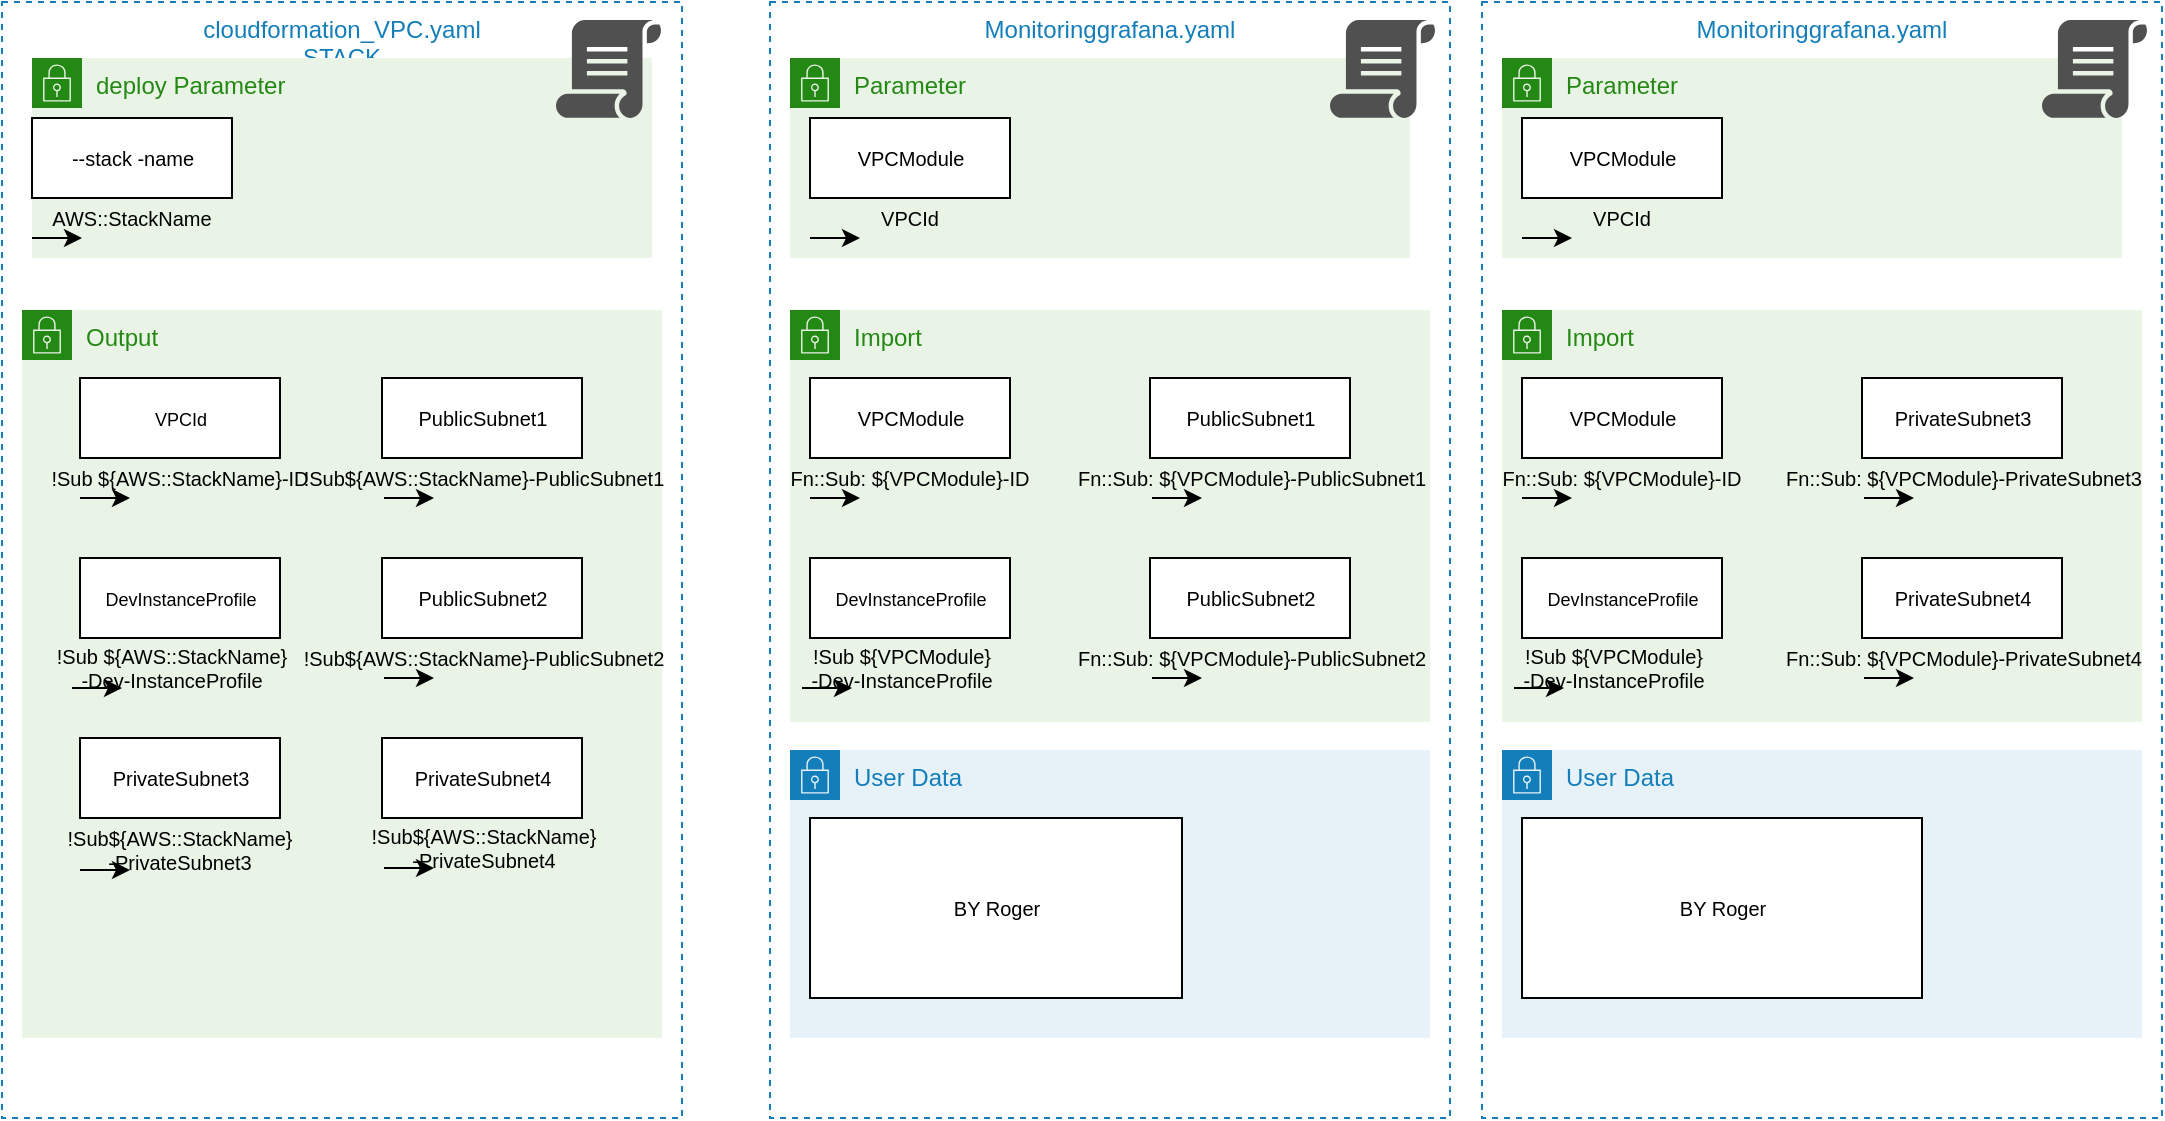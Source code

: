 <mxfile version="20.7.4" type="device"><diagram id="Kg7eVeCFFDvu2qt8E3HJ" name="Page-1"><mxGraphModel dx="3774" dy="2296" grid="1" gridSize="10" guides="1" tooltips="1" connect="1" arrows="1" fold="1" page="1" pageScale="1" pageWidth="850" pageHeight="1100" math="0" shadow="0"><root><mxCell id="0"/><mxCell id="1" parent="0"/><mxCell id="0T92ncGAKTxBt72sAraR-34" value="Monitoringgrafana.yaml" style="strokeColor=#147EBA;dashed=1;verticalAlign=top;fontStyle=0;fontColor=#147EBA;" parent="1" vertex="1"><mxGeometry x="-1076" y="-898" width="340" height="558" as="geometry"/></mxCell><mxCell id="hWI2fWbZdOMJl7UMo9Sq-13" value="Parameter" style="points=[[0,0],[0.25,0],[0.5,0],[0.75,0],[1,0],[1,0.25],[1,0.5],[1,0.75],[1,1],[0.75,1],[0.5,1],[0.25,1],[0,1],[0,0.75],[0,0.5],[0,0.25]];outlineConnect=0;gradientColor=none;html=1;whiteSpace=wrap;fontSize=12;fontStyle=0;shape=mxgraph.aws4.group;grIcon=mxgraph.aws4.group_security_group;grStroke=0;strokeColor=#248814;fillColor=#E9F3E6;verticalAlign=top;align=left;spacingLeft=30;fontColor=#248814;dashed=0;shadow=0;" vertex="1" parent="1"><mxGeometry x="-1066" y="-870" width="310" height="100" as="geometry"/></mxCell><mxCell id="0T92ncGAKTxBt72sAraR-2" value="cloudformation_VPC.yaml&#10;STACK" style="strokeColor=#147EBA;dashed=1;verticalAlign=top;fontStyle=0;fontColor=#147EBA;" parent="1" vertex="1"><mxGeometry x="-1460" y="-898" width="340" height="558" as="geometry"/></mxCell><mxCell id="0T92ncGAKTxBt72sAraR-4" value="Output" style="points=[[0,0],[0.25,0],[0.5,0],[0.75,0],[1,0],[1,0.25],[1,0.5],[1,0.75],[1,1],[0.75,1],[0.5,1],[0.25,1],[0,1],[0,0.75],[0,0.5],[0,0.25]];outlineConnect=0;gradientColor=none;html=1;whiteSpace=wrap;fontSize=12;fontStyle=0;shape=mxgraph.aws4.group;grIcon=mxgraph.aws4.group_security_group;grStroke=0;strokeColor=#248814;fillColor=#E9F3E6;verticalAlign=top;align=left;spacingLeft=30;fontColor=#248814;dashed=0;" parent="1" vertex="1"><mxGeometry x="-1450" y="-744" width="320" height="364" as="geometry"/></mxCell><mxCell id="0T92ncGAKTxBt72sAraR-7" value="User Data" style="points=[[0,0],[0.25,0],[0.5,0],[0.75,0],[1,0],[1,0.25],[1,0.5],[1,0.75],[1,1],[0.75,1],[0.5,1],[0.25,1],[0,1],[0,0.75],[0,0.5],[0,0.25]];outlineConnect=0;gradientColor=none;html=1;whiteSpace=wrap;fontSize=12;fontStyle=0;shape=mxgraph.aws4.group;grIcon=mxgraph.aws4.group_security_group;grStroke=0;strokeColor=#147EBA;fillColor=#E6F2F8;verticalAlign=top;align=left;spacingLeft=30;fontColor=#147EBA;dashed=0;" parent="1" vertex="1"><mxGeometry x="-1066" y="-524" width="320" height="144" as="geometry"/></mxCell><mxCell id="0T92ncGAKTxBt72sAraR-5" value="Import" style="points=[[0,0],[0.25,0],[0.5,0],[0.75,0],[1,0],[1,0.25],[1,0.5],[1,0.75],[1,1],[0.75,1],[0.5,1],[0.25,1],[0,1],[0,0.75],[0,0.5],[0,0.25]];outlineConnect=0;gradientColor=none;html=1;whiteSpace=wrap;fontSize=12;fontStyle=0;shape=mxgraph.aws4.group;grIcon=mxgraph.aws4.group_security_group;grStroke=0;strokeColor=#248814;fillColor=#E9F3E6;verticalAlign=top;align=left;spacingLeft=30;fontColor=#248814;dashed=0;shadow=0;" parent="1" vertex="1"><mxGeometry x="-1066" y="-744" width="320" height="206" as="geometry"/></mxCell><mxCell id="0T92ncGAKTxBt72sAraR-39" value="&lt;font style=&quot;font-size: 9px;&quot;&gt;DevInstanceProfile&lt;/font&gt;" style="html=1;align=center;verticalAlign=middle;rounded=0;absoluteArcSize=1;arcSize=10;dashed=0;" parent="1" vertex="1"><mxGeometry x="-1421" y="-620" width="100" height="40" as="geometry"/></mxCell><mxCell id="0T92ncGAKTxBt72sAraR-40" value="!Sub ${AWS::StackName}&#10;-Dev-InstanceProfile" style="text;verticalAlign=middle;align=center;fontSize=10;" parent="0T92ncGAKTxBt72sAraR-39" vertex="1"><mxGeometry x="-4" y="45" width="100" height="20" as="geometry"/></mxCell><mxCell id="0T92ncGAKTxBt72sAraR-41" style="edgeStyle=orthogonalEdgeStyle;rounded=0;orthogonalLoop=1;jettySize=auto;html=1;exitX=0;exitY=1;exitDx=0;exitDy=0;entryX=0.25;entryY=1;entryDx=0;entryDy=0;fontSize=9;" parent="0T92ncGAKTxBt72sAraR-39" source="0T92ncGAKTxBt72sAraR-40" target="0T92ncGAKTxBt72sAraR-40" edge="1"><mxGeometry relative="1" as="geometry"/></mxCell><mxCell id="hWI2fWbZdOMJl7UMo9Sq-1" value="" style="sketch=0;pointerEvents=1;shadow=0;dashed=0;html=1;strokeColor=none;fillColor=#505050;labelPosition=center;verticalLabelPosition=bottom;verticalAlign=top;outlineConnect=0;align=center;shape=mxgraph.office.concepts.script;" vertex="1" parent="1"><mxGeometry x="-796" y="-889" width="53" height="49" as="geometry"/></mxCell><mxCell id="hWI2fWbZdOMJl7UMo9Sq-7" value="&lt;font size=&quot;1&quot;&gt;VPCModule&lt;/font&gt;" style="html=1;align=center;verticalAlign=middle;rounded=0;absoluteArcSize=1;arcSize=10;dashed=0;" vertex="1" parent="1"><mxGeometry x="-1056" y="-710" width="100" height="40" as="geometry"/></mxCell><mxCell id="hWI2fWbZdOMJl7UMo9Sq-8" value="Fn::Sub: ${VPCModule}-ID" style="text;verticalAlign=middle;align=center;fontSize=10;" vertex="1" parent="hWI2fWbZdOMJl7UMo9Sq-7"><mxGeometry y="40" width="100" height="20" as="geometry"/></mxCell><mxCell id="hWI2fWbZdOMJl7UMo9Sq-9" style="edgeStyle=orthogonalEdgeStyle;rounded=0;orthogonalLoop=1;jettySize=auto;html=1;exitX=0;exitY=1;exitDx=0;exitDy=0;entryX=0.25;entryY=1;entryDx=0;entryDy=0;fontSize=9;" edge="1" parent="hWI2fWbZdOMJl7UMo9Sq-7" source="hWI2fWbZdOMJl7UMo9Sq-8" target="hWI2fWbZdOMJl7UMo9Sq-8"><mxGeometry relative="1" as="geometry"/></mxCell><mxCell id="hWI2fWbZdOMJl7UMo9Sq-10" value="&lt;font size=&quot;1&quot;&gt;VPCModule&lt;/font&gt;" style="html=1;align=center;verticalAlign=middle;rounded=0;absoluteArcSize=1;arcSize=10;dashed=0;" vertex="1" parent="1"><mxGeometry x="-1056" y="-840" width="100" height="40" as="geometry"/></mxCell><mxCell id="hWI2fWbZdOMJl7UMo9Sq-11" value="VPCId" style="text;verticalAlign=middle;align=center;fontSize=10;" vertex="1" parent="hWI2fWbZdOMJl7UMo9Sq-10"><mxGeometry y="40" width="100" height="20" as="geometry"/></mxCell><mxCell id="hWI2fWbZdOMJl7UMo9Sq-12" style="edgeStyle=orthogonalEdgeStyle;rounded=0;orthogonalLoop=1;jettySize=auto;html=1;exitX=0;exitY=1;exitDx=0;exitDy=0;entryX=0.25;entryY=1;entryDx=0;entryDy=0;fontSize=9;" edge="1" parent="hWI2fWbZdOMJl7UMo9Sq-10" source="hWI2fWbZdOMJl7UMo9Sq-11" target="hWI2fWbZdOMJl7UMo9Sq-11"><mxGeometry relative="1" as="geometry"/></mxCell><mxCell id="hWI2fWbZdOMJl7UMo9Sq-15" value="&lt;font size=&quot;1&quot;&gt;PublicSubnet1&lt;/font&gt;" style="html=1;align=center;verticalAlign=middle;rounded=0;absoluteArcSize=1;arcSize=10;dashed=0;" vertex="1" parent="1"><mxGeometry x="-1270" y="-710" width="100" height="40" as="geometry"/></mxCell><mxCell id="hWI2fWbZdOMJl7UMo9Sq-16" value="!Sub${AWS::StackName}-PublicSubnet1" style="text;verticalAlign=middle;align=center;fontSize=10;" vertex="1" parent="hWI2fWbZdOMJl7UMo9Sq-15"><mxGeometry x="1" y="40" width="100" height="20" as="geometry"/></mxCell><mxCell id="hWI2fWbZdOMJl7UMo9Sq-17" style="edgeStyle=orthogonalEdgeStyle;rounded=0;orthogonalLoop=1;jettySize=auto;html=1;exitX=0;exitY=1;exitDx=0;exitDy=0;entryX=0.25;entryY=1;entryDx=0;entryDy=0;fontSize=9;" edge="1" parent="hWI2fWbZdOMJl7UMo9Sq-15" source="hWI2fWbZdOMJl7UMo9Sq-16" target="hWI2fWbZdOMJl7UMo9Sq-16"><mxGeometry relative="1" as="geometry"/></mxCell><mxCell id="hWI2fWbZdOMJl7UMo9Sq-19" value="&lt;font size=&quot;1&quot;&gt;PublicSubnet1&lt;/font&gt;" style="html=1;align=center;verticalAlign=middle;rounded=0;absoluteArcSize=1;arcSize=10;dashed=0;" vertex="1" parent="1"><mxGeometry x="-886" y="-710" width="100" height="40" as="geometry"/></mxCell><mxCell id="hWI2fWbZdOMJl7UMo9Sq-20" value="Fn::Sub: ${VPCModule}-PublicSubnet1" style="text;verticalAlign=middle;align=center;fontSize=10;" vertex="1" parent="hWI2fWbZdOMJl7UMo9Sq-19"><mxGeometry x="1" y="40" width="100" height="20" as="geometry"/></mxCell><mxCell id="hWI2fWbZdOMJl7UMo9Sq-21" style="edgeStyle=orthogonalEdgeStyle;rounded=0;orthogonalLoop=1;jettySize=auto;html=1;exitX=0;exitY=1;exitDx=0;exitDy=0;entryX=0.25;entryY=1;entryDx=0;entryDy=0;fontSize=9;" edge="1" parent="hWI2fWbZdOMJl7UMo9Sq-19" source="hWI2fWbZdOMJl7UMo9Sq-20" target="hWI2fWbZdOMJl7UMo9Sq-20"><mxGeometry relative="1" as="geometry"/></mxCell><mxCell id="hWI2fWbZdOMJl7UMo9Sq-23" value="&lt;font size=&quot;1&quot;&gt;PublicSubnet2&lt;/font&gt;" style="html=1;align=center;verticalAlign=middle;rounded=0;absoluteArcSize=1;arcSize=10;dashed=0;" vertex="1" parent="1"><mxGeometry x="-886" y="-620" width="100" height="40" as="geometry"/></mxCell><mxCell id="hWI2fWbZdOMJl7UMo9Sq-24" value="Fn::Sub: ${VPCModule}-PublicSubnet2" style="text;verticalAlign=middle;align=center;fontSize=10;" vertex="1" parent="hWI2fWbZdOMJl7UMo9Sq-23"><mxGeometry x="1" y="40" width="100" height="20" as="geometry"/></mxCell><mxCell id="hWI2fWbZdOMJl7UMo9Sq-25" style="edgeStyle=orthogonalEdgeStyle;rounded=0;orthogonalLoop=1;jettySize=auto;html=1;exitX=0;exitY=1;exitDx=0;exitDy=0;entryX=0.25;entryY=1;entryDx=0;entryDy=0;fontSize=9;" edge="1" parent="hWI2fWbZdOMJl7UMo9Sq-23" source="hWI2fWbZdOMJl7UMo9Sq-24" target="hWI2fWbZdOMJl7UMo9Sq-24"><mxGeometry relative="1" as="geometry"/></mxCell><mxCell id="hWI2fWbZdOMJl7UMo9Sq-26" value="&lt;font size=&quot;1&quot;&gt;PublicSubnet2&lt;/font&gt;" style="html=1;align=center;verticalAlign=middle;rounded=0;absoluteArcSize=1;arcSize=10;dashed=0;" vertex="1" parent="1"><mxGeometry x="-1270" y="-620" width="100" height="40" as="geometry"/></mxCell><mxCell id="hWI2fWbZdOMJl7UMo9Sq-27" value="!Sub${AWS::StackName}-PublicSubnet2" style="text;verticalAlign=middle;align=center;fontSize=10;" vertex="1" parent="hWI2fWbZdOMJl7UMo9Sq-26"><mxGeometry x="1" y="40" width="100" height="20" as="geometry"/></mxCell><mxCell id="hWI2fWbZdOMJl7UMo9Sq-28" style="edgeStyle=orthogonalEdgeStyle;rounded=0;orthogonalLoop=1;jettySize=auto;html=1;exitX=0;exitY=1;exitDx=0;exitDy=0;entryX=0.25;entryY=1;entryDx=0;entryDy=0;fontSize=9;" edge="1" parent="hWI2fWbZdOMJl7UMo9Sq-26" source="hWI2fWbZdOMJl7UMo9Sq-27" target="hWI2fWbZdOMJl7UMo9Sq-27"><mxGeometry relative="1" as="geometry"/></mxCell><mxCell id="hWI2fWbZdOMJl7UMo9Sq-31" value="&lt;font style=&quot;font-size: 9px;&quot;&gt;VPCId&lt;/font&gt;" style="html=1;align=center;verticalAlign=middle;rounded=0;absoluteArcSize=1;arcSize=10;dashed=0;" vertex="1" parent="1"><mxGeometry x="-1421" y="-710" width="100" height="40" as="geometry"/></mxCell><mxCell id="hWI2fWbZdOMJl7UMo9Sq-32" value="!Sub ${AWS::StackName}-ID" style="text;verticalAlign=middle;align=center;fontSize=10;" vertex="1" parent="hWI2fWbZdOMJl7UMo9Sq-31"><mxGeometry y="40" width="100" height="20" as="geometry"/></mxCell><mxCell id="hWI2fWbZdOMJl7UMo9Sq-33" style="edgeStyle=orthogonalEdgeStyle;rounded=0;orthogonalLoop=1;jettySize=auto;html=1;exitX=0;exitY=1;exitDx=0;exitDy=0;entryX=0.25;entryY=1;entryDx=0;entryDy=0;fontSize=9;" edge="1" parent="hWI2fWbZdOMJl7UMo9Sq-31" source="hWI2fWbZdOMJl7UMo9Sq-32" target="hWI2fWbZdOMJl7UMo9Sq-32"><mxGeometry relative="1" as="geometry"/></mxCell><mxCell id="hWI2fWbZdOMJl7UMo9Sq-34" value="&lt;font style=&quot;font-size: 9px;&quot;&gt;DevInstanceProfile&lt;/font&gt;" style="html=1;align=center;verticalAlign=middle;rounded=0;absoluteArcSize=1;arcSize=10;dashed=0;" vertex="1" parent="1"><mxGeometry x="-1056" y="-620" width="100" height="40" as="geometry"/></mxCell><mxCell id="hWI2fWbZdOMJl7UMo9Sq-35" value="!Sub ${VPCModule}&#10;-Dev-InstanceProfile" style="text;verticalAlign=middle;align=center;fontSize=10;" vertex="1" parent="hWI2fWbZdOMJl7UMo9Sq-34"><mxGeometry x="-4" y="45" width="100" height="20" as="geometry"/></mxCell><mxCell id="hWI2fWbZdOMJl7UMo9Sq-36" style="edgeStyle=orthogonalEdgeStyle;rounded=0;orthogonalLoop=1;jettySize=auto;html=1;exitX=0;exitY=1;exitDx=0;exitDy=0;entryX=0.25;entryY=1;entryDx=0;entryDy=0;fontSize=9;" edge="1" parent="hWI2fWbZdOMJl7UMo9Sq-34" source="hWI2fWbZdOMJl7UMo9Sq-35" target="hWI2fWbZdOMJl7UMo9Sq-35"><mxGeometry relative="1" as="geometry"/></mxCell><mxCell id="hWI2fWbZdOMJl7UMo9Sq-38" value="deploy Parameter" style="points=[[0,0],[0.25,0],[0.5,0],[0.75,0],[1,0],[1,0.25],[1,0.5],[1,0.75],[1,1],[0.75,1],[0.5,1],[0.25,1],[0,1],[0,0.75],[0,0.5],[0,0.25]];outlineConnect=0;gradientColor=none;html=1;whiteSpace=wrap;fontSize=12;fontStyle=0;shape=mxgraph.aws4.group;grIcon=mxgraph.aws4.group_security_group;grStroke=0;strokeColor=#248814;fillColor=#E9F3E6;verticalAlign=top;align=left;spacingLeft=30;fontColor=#248814;dashed=0;shadow=0;" vertex="1" parent="1"><mxGeometry x="-1445" y="-870" width="310" height="100" as="geometry"/></mxCell><mxCell id="hWI2fWbZdOMJl7UMo9Sq-39" value="&lt;font size=&quot;1&quot;&gt;--stack -name&lt;/font&gt;" style="html=1;align=center;verticalAlign=middle;rounded=0;absoluteArcSize=1;arcSize=10;dashed=0;" vertex="1" parent="1"><mxGeometry x="-1445" y="-840" width="100" height="40" as="geometry"/></mxCell><mxCell id="hWI2fWbZdOMJl7UMo9Sq-40" value="AWS::StackName" style="text;verticalAlign=middle;align=center;fontSize=10;" vertex="1" parent="hWI2fWbZdOMJl7UMo9Sq-39"><mxGeometry y="40" width="100" height="20" as="geometry"/></mxCell><mxCell id="hWI2fWbZdOMJl7UMo9Sq-41" style="edgeStyle=orthogonalEdgeStyle;rounded=0;orthogonalLoop=1;jettySize=auto;html=1;exitX=0;exitY=1;exitDx=0;exitDy=0;entryX=0.25;entryY=1;entryDx=0;entryDy=0;fontSize=9;" edge="1" parent="hWI2fWbZdOMJl7UMo9Sq-39" source="hWI2fWbZdOMJl7UMo9Sq-40" target="hWI2fWbZdOMJl7UMo9Sq-40"><mxGeometry relative="1" as="geometry"/></mxCell><mxCell id="hWI2fWbZdOMJl7UMo9Sq-42" value="&lt;font size=&quot;1&quot;&gt;BY Roger&lt;/font&gt;" style="html=1;align=center;verticalAlign=middle;rounded=0;absoluteArcSize=1;arcSize=10;dashed=0;" vertex="1" parent="1"><mxGeometry x="-1056" y="-490" width="186" height="90" as="geometry"/></mxCell><mxCell id="hWI2fWbZdOMJl7UMo9Sq-46" value="" style="sketch=0;pointerEvents=1;shadow=0;dashed=0;html=1;strokeColor=none;fillColor=#505050;labelPosition=center;verticalLabelPosition=bottom;verticalAlign=top;outlineConnect=0;align=center;shape=mxgraph.office.concepts.script;" vertex="1" parent="1"><mxGeometry x="-1183" y="-889" width="53" height="49" as="geometry"/></mxCell><mxCell id="hWI2fWbZdOMJl7UMo9Sq-47" value="Monitoringgrafana.yaml" style="strokeColor=#147EBA;dashed=1;verticalAlign=top;fontStyle=0;fontColor=#147EBA;" vertex="1" parent="1"><mxGeometry x="-720" y="-898" width="340" height="558" as="geometry"/></mxCell><mxCell id="hWI2fWbZdOMJl7UMo9Sq-48" value="Parameter" style="points=[[0,0],[0.25,0],[0.5,0],[0.75,0],[1,0],[1,0.25],[1,0.5],[1,0.75],[1,1],[0.75,1],[0.5,1],[0.25,1],[0,1],[0,0.75],[0,0.5],[0,0.25]];outlineConnect=0;gradientColor=none;html=1;whiteSpace=wrap;fontSize=12;fontStyle=0;shape=mxgraph.aws4.group;grIcon=mxgraph.aws4.group_security_group;grStroke=0;strokeColor=#248814;fillColor=#E9F3E6;verticalAlign=top;align=left;spacingLeft=30;fontColor=#248814;dashed=0;shadow=0;" vertex="1" parent="1"><mxGeometry x="-710" y="-870" width="310" height="100" as="geometry"/></mxCell><mxCell id="hWI2fWbZdOMJl7UMo9Sq-49" value="User Data" style="points=[[0,0],[0.25,0],[0.5,0],[0.75,0],[1,0],[1,0.25],[1,0.5],[1,0.75],[1,1],[0.75,1],[0.5,1],[0.25,1],[0,1],[0,0.75],[0,0.5],[0,0.25]];outlineConnect=0;gradientColor=none;html=1;whiteSpace=wrap;fontSize=12;fontStyle=0;shape=mxgraph.aws4.group;grIcon=mxgraph.aws4.group_security_group;grStroke=0;strokeColor=#147EBA;fillColor=#E6F2F8;verticalAlign=top;align=left;spacingLeft=30;fontColor=#147EBA;dashed=0;" vertex="1" parent="1"><mxGeometry x="-710" y="-524" width="320" height="144" as="geometry"/></mxCell><mxCell id="hWI2fWbZdOMJl7UMo9Sq-50" value="Import" style="points=[[0,0],[0.25,0],[0.5,0],[0.75,0],[1,0],[1,0.25],[1,0.5],[1,0.75],[1,1],[0.75,1],[0.5,1],[0.25,1],[0,1],[0,0.75],[0,0.5],[0,0.25]];outlineConnect=0;gradientColor=none;html=1;whiteSpace=wrap;fontSize=12;fontStyle=0;shape=mxgraph.aws4.group;grIcon=mxgraph.aws4.group_security_group;grStroke=0;strokeColor=#248814;fillColor=#E9F3E6;verticalAlign=top;align=left;spacingLeft=30;fontColor=#248814;dashed=0;shadow=0;" vertex="1" parent="1"><mxGeometry x="-710" y="-744" width="320" height="206" as="geometry"/></mxCell><mxCell id="hWI2fWbZdOMJl7UMo9Sq-51" value="" style="sketch=0;pointerEvents=1;shadow=0;dashed=0;html=1;strokeColor=none;fillColor=#505050;labelPosition=center;verticalLabelPosition=bottom;verticalAlign=top;outlineConnect=0;align=center;shape=mxgraph.office.concepts.script;" vertex="1" parent="1"><mxGeometry x="-440" y="-889" width="53" height="49" as="geometry"/></mxCell><mxCell id="hWI2fWbZdOMJl7UMo9Sq-52" value="&lt;font size=&quot;1&quot;&gt;VPCModule&lt;/font&gt;" style="html=1;align=center;verticalAlign=middle;rounded=0;absoluteArcSize=1;arcSize=10;dashed=0;" vertex="1" parent="1"><mxGeometry x="-700" y="-710" width="100" height="40" as="geometry"/></mxCell><mxCell id="hWI2fWbZdOMJl7UMo9Sq-53" value="Fn::Sub: ${VPCModule}-ID" style="text;verticalAlign=middle;align=center;fontSize=10;" vertex="1" parent="hWI2fWbZdOMJl7UMo9Sq-52"><mxGeometry y="40" width="100" height="20" as="geometry"/></mxCell><mxCell id="hWI2fWbZdOMJl7UMo9Sq-54" style="edgeStyle=orthogonalEdgeStyle;rounded=0;orthogonalLoop=1;jettySize=auto;html=1;exitX=0;exitY=1;exitDx=0;exitDy=0;entryX=0.25;entryY=1;entryDx=0;entryDy=0;fontSize=9;" edge="1" parent="hWI2fWbZdOMJl7UMo9Sq-52" source="hWI2fWbZdOMJl7UMo9Sq-53" target="hWI2fWbZdOMJl7UMo9Sq-53"><mxGeometry relative="1" as="geometry"/></mxCell><mxCell id="hWI2fWbZdOMJl7UMo9Sq-55" value="&lt;font size=&quot;1&quot;&gt;VPCModule&lt;/font&gt;" style="html=1;align=center;verticalAlign=middle;rounded=0;absoluteArcSize=1;arcSize=10;dashed=0;" vertex="1" parent="1"><mxGeometry x="-700" y="-840" width="100" height="40" as="geometry"/></mxCell><mxCell id="hWI2fWbZdOMJl7UMo9Sq-56" value="VPCId" style="text;verticalAlign=middle;align=center;fontSize=10;" vertex="1" parent="hWI2fWbZdOMJl7UMo9Sq-55"><mxGeometry y="40" width="100" height="20" as="geometry"/></mxCell><mxCell id="hWI2fWbZdOMJl7UMo9Sq-57" style="edgeStyle=orthogonalEdgeStyle;rounded=0;orthogonalLoop=1;jettySize=auto;html=1;exitX=0;exitY=1;exitDx=0;exitDy=0;entryX=0.25;entryY=1;entryDx=0;entryDy=0;fontSize=9;" edge="1" parent="hWI2fWbZdOMJl7UMo9Sq-55" source="hWI2fWbZdOMJl7UMo9Sq-56" target="hWI2fWbZdOMJl7UMo9Sq-56"><mxGeometry relative="1" as="geometry"/></mxCell><mxCell id="hWI2fWbZdOMJl7UMo9Sq-58" value="&lt;font size=&quot;1&quot;&gt;PrivateSubnet3&lt;/font&gt;" style="html=1;align=center;verticalAlign=middle;rounded=0;absoluteArcSize=1;arcSize=10;dashed=0;" vertex="1" parent="1"><mxGeometry x="-530" y="-710" width="100" height="40" as="geometry"/></mxCell><mxCell id="hWI2fWbZdOMJl7UMo9Sq-59" value="Fn::Sub: ${VPCModule}-PrivateSubnet3" style="text;verticalAlign=middle;align=center;fontSize=10;" vertex="1" parent="hWI2fWbZdOMJl7UMo9Sq-58"><mxGeometry x="1" y="40" width="100" height="20" as="geometry"/></mxCell><mxCell id="hWI2fWbZdOMJl7UMo9Sq-60" style="edgeStyle=orthogonalEdgeStyle;rounded=0;orthogonalLoop=1;jettySize=auto;html=1;exitX=0;exitY=1;exitDx=0;exitDy=0;entryX=0.25;entryY=1;entryDx=0;entryDy=0;fontSize=9;" edge="1" parent="hWI2fWbZdOMJl7UMo9Sq-58" source="hWI2fWbZdOMJl7UMo9Sq-59" target="hWI2fWbZdOMJl7UMo9Sq-59"><mxGeometry relative="1" as="geometry"/></mxCell><mxCell id="hWI2fWbZdOMJl7UMo9Sq-61" value="&lt;font size=&quot;1&quot;&gt;PrivateSubnet4&lt;/font&gt;" style="html=1;align=center;verticalAlign=middle;rounded=0;absoluteArcSize=1;arcSize=10;dashed=0;" vertex="1" parent="1"><mxGeometry x="-530" y="-620" width="100" height="40" as="geometry"/></mxCell><mxCell id="hWI2fWbZdOMJl7UMo9Sq-62" value="Fn::Sub: ${VPCModule}-PrivateSubnet4" style="text;verticalAlign=middle;align=center;fontSize=10;" vertex="1" parent="hWI2fWbZdOMJl7UMo9Sq-61"><mxGeometry x="1" y="40" width="100" height="20" as="geometry"/></mxCell><mxCell id="hWI2fWbZdOMJl7UMo9Sq-63" style="edgeStyle=orthogonalEdgeStyle;rounded=0;orthogonalLoop=1;jettySize=auto;html=1;exitX=0;exitY=1;exitDx=0;exitDy=0;entryX=0.25;entryY=1;entryDx=0;entryDy=0;fontSize=9;" edge="1" parent="hWI2fWbZdOMJl7UMo9Sq-61" source="hWI2fWbZdOMJl7UMo9Sq-62" target="hWI2fWbZdOMJl7UMo9Sq-62"><mxGeometry relative="1" as="geometry"/></mxCell><mxCell id="hWI2fWbZdOMJl7UMo9Sq-64" value="&lt;font style=&quot;font-size: 9px;&quot;&gt;DevInstanceProfile&lt;/font&gt;" style="html=1;align=center;verticalAlign=middle;rounded=0;absoluteArcSize=1;arcSize=10;dashed=0;" vertex="1" parent="1"><mxGeometry x="-700" y="-620" width="100" height="40" as="geometry"/></mxCell><mxCell id="hWI2fWbZdOMJl7UMo9Sq-65" value="!Sub ${VPCModule}&#10;-Dev-InstanceProfile" style="text;verticalAlign=middle;align=center;fontSize=10;" vertex="1" parent="hWI2fWbZdOMJl7UMo9Sq-64"><mxGeometry x="-4" y="45" width="100" height="20" as="geometry"/></mxCell><mxCell id="hWI2fWbZdOMJl7UMo9Sq-66" style="edgeStyle=orthogonalEdgeStyle;rounded=0;orthogonalLoop=1;jettySize=auto;html=1;exitX=0;exitY=1;exitDx=0;exitDy=0;entryX=0.25;entryY=1;entryDx=0;entryDy=0;fontSize=9;" edge="1" parent="hWI2fWbZdOMJl7UMo9Sq-64" source="hWI2fWbZdOMJl7UMo9Sq-65" target="hWI2fWbZdOMJl7UMo9Sq-65"><mxGeometry relative="1" as="geometry"/></mxCell><mxCell id="hWI2fWbZdOMJl7UMo9Sq-67" value="&lt;font size=&quot;1&quot;&gt;BY Roger&lt;/font&gt;" style="html=1;align=center;verticalAlign=middle;rounded=0;absoluteArcSize=1;arcSize=10;dashed=0;" vertex="1" parent="1"><mxGeometry x="-700" y="-490" width="200" height="90" as="geometry"/></mxCell><mxCell id="hWI2fWbZdOMJl7UMo9Sq-70" value="&lt;font size=&quot;1&quot;&gt;PrivateSubnet4&lt;/font&gt;" style="html=1;align=center;verticalAlign=middle;rounded=0;absoluteArcSize=1;arcSize=10;dashed=0;" vertex="1" parent="1"><mxGeometry x="-1270" y="-530" width="100" height="40" as="geometry"/></mxCell><mxCell id="hWI2fWbZdOMJl7UMo9Sq-71" value="!Sub${AWS::StackName}&#10;-PrivateSubnet4" style="text;verticalAlign=middle;align=center;fontSize=10;" vertex="1" parent="hWI2fWbZdOMJl7UMo9Sq-70"><mxGeometry x="1" y="45" width="100" height="20" as="geometry"/></mxCell><mxCell id="hWI2fWbZdOMJl7UMo9Sq-72" style="edgeStyle=orthogonalEdgeStyle;rounded=0;orthogonalLoop=1;jettySize=auto;html=1;exitX=0;exitY=1;exitDx=0;exitDy=0;entryX=0.25;entryY=1;entryDx=0;entryDy=0;fontSize=9;" edge="1" parent="hWI2fWbZdOMJl7UMo9Sq-70" source="hWI2fWbZdOMJl7UMo9Sq-71" target="hWI2fWbZdOMJl7UMo9Sq-71"><mxGeometry relative="1" as="geometry"/></mxCell><mxCell id="hWI2fWbZdOMJl7UMo9Sq-76" value="&lt;font size=&quot;1&quot;&gt;PrivateSubnet3&lt;/font&gt;" style="html=1;align=center;verticalAlign=middle;rounded=0;absoluteArcSize=1;arcSize=10;dashed=0;" vertex="1" parent="1"><mxGeometry x="-1421" y="-530" width="100" height="40" as="geometry"/></mxCell><mxCell id="hWI2fWbZdOMJl7UMo9Sq-77" value="!Sub${AWS::StackName}&#10;-PrivateSubnet3" style="text;verticalAlign=middle;align=center;fontSize=10;" vertex="1" parent="1"><mxGeometry x="-1421" y="-484" width="100" height="20" as="geometry"/></mxCell><mxCell id="hWI2fWbZdOMJl7UMo9Sq-78" style="edgeStyle=orthogonalEdgeStyle;rounded=0;orthogonalLoop=1;jettySize=auto;html=1;exitX=0;exitY=1;exitDx=0;exitDy=0;entryX=0.25;entryY=1;entryDx=0;entryDy=0;fontSize=9;" edge="1" parent="1" source="hWI2fWbZdOMJl7UMo9Sq-77" target="hWI2fWbZdOMJl7UMo9Sq-77"><mxGeometry relative="1" as="geometry"/></mxCell></root></mxGraphModel></diagram></mxfile>